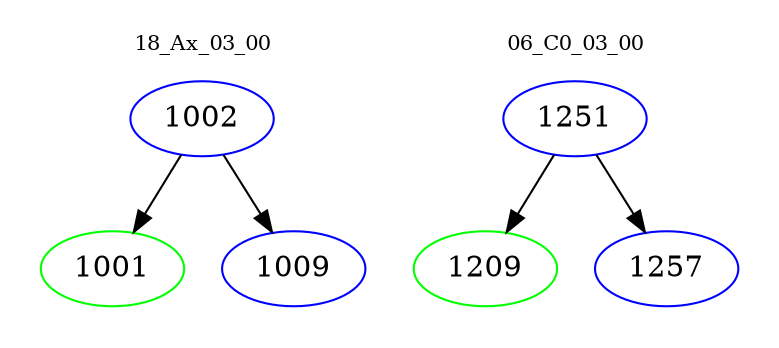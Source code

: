 digraph{
subgraph cluster_0 {
color = white
label = "18_Ax_03_00";
fontsize=10;
T0_1002 [label="1002", color="blue"]
T0_1002 -> T0_1001 [color="black"]
T0_1001 [label="1001", color="green"]
T0_1002 -> T0_1009 [color="black"]
T0_1009 [label="1009", color="blue"]
}
subgraph cluster_1 {
color = white
label = "06_C0_03_00";
fontsize=10;
T1_1251 [label="1251", color="blue"]
T1_1251 -> T1_1209 [color="black"]
T1_1209 [label="1209", color="green"]
T1_1251 -> T1_1257 [color="black"]
T1_1257 [label="1257", color="blue"]
}
}

